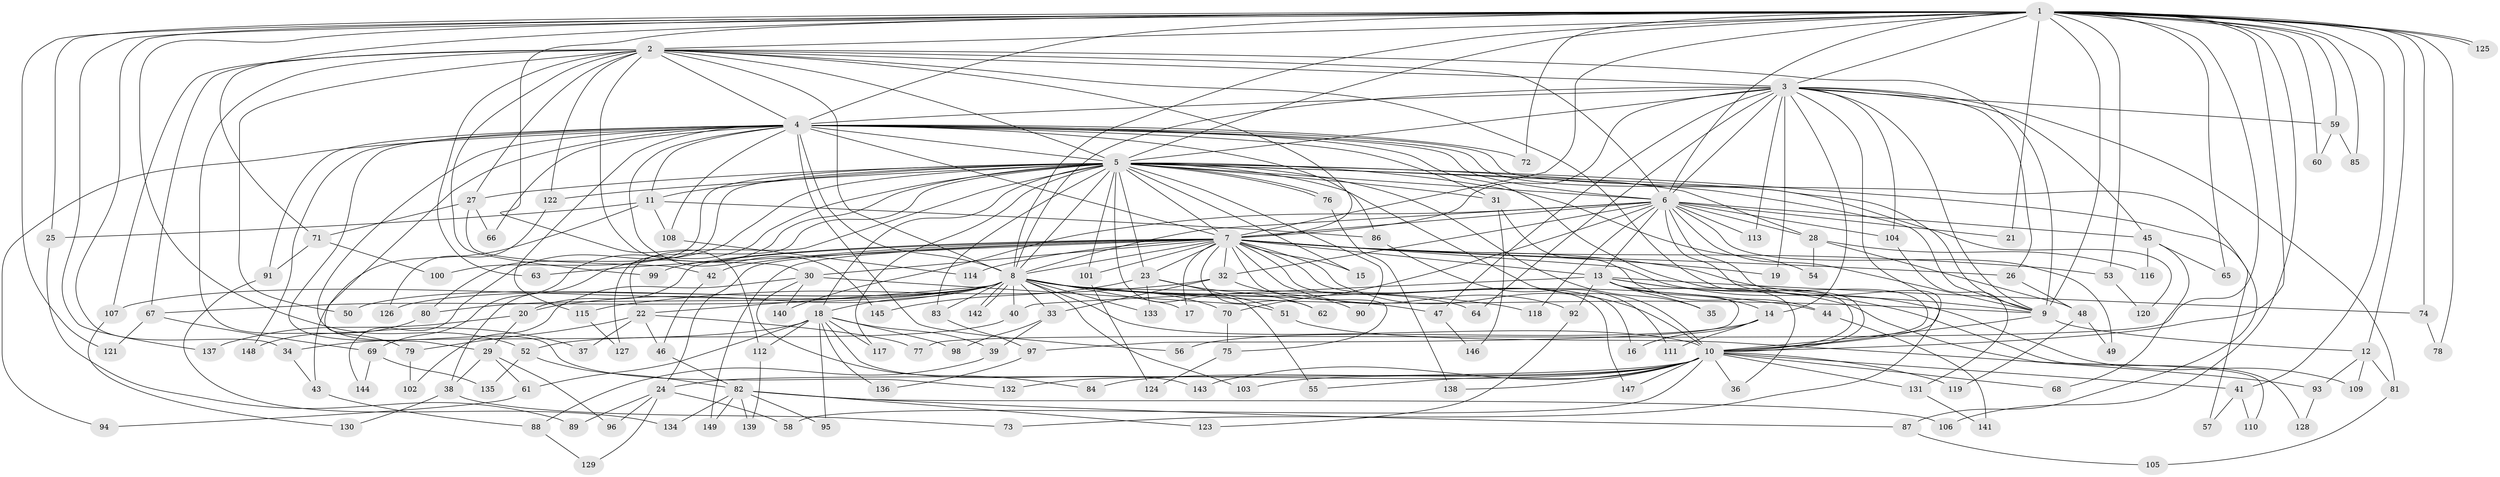 // Generated by graph-tools (version 1.1) at 2025/13/03/09/25 04:13:50]
// undirected, 149 vertices, 323 edges
graph export_dot {
graph [start="1"]
  node [color=gray90,style=filled];
  1;
  2;
  3;
  4;
  5;
  6;
  7;
  8;
  9;
  10;
  11;
  12;
  13;
  14;
  15;
  16;
  17;
  18;
  19;
  20;
  21;
  22;
  23;
  24;
  25;
  26;
  27;
  28;
  29;
  30;
  31;
  32;
  33;
  34;
  35;
  36;
  37;
  38;
  39;
  40;
  41;
  42;
  43;
  44;
  45;
  46;
  47;
  48;
  49;
  50;
  51;
  52;
  53;
  54;
  55;
  56;
  57;
  58;
  59;
  60;
  61;
  62;
  63;
  64;
  65;
  66;
  67;
  68;
  69;
  70;
  71;
  72;
  73;
  74;
  75;
  76;
  77;
  78;
  79;
  80;
  81;
  82;
  83;
  84;
  85;
  86;
  87;
  88;
  89;
  90;
  91;
  92;
  93;
  94;
  95;
  96;
  97;
  98;
  99;
  100;
  101;
  102;
  103;
  104;
  105;
  106;
  107;
  108;
  109;
  110;
  111;
  112;
  113;
  114;
  115;
  116;
  117;
  118;
  119;
  120;
  121;
  122;
  123;
  124;
  125;
  126;
  127;
  128;
  129;
  130;
  131;
  132;
  133;
  134;
  135;
  136;
  137;
  138;
  139;
  140;
  141;
  142;
  143;
  144;
  145;
  146;
  147;
  148;
  149;
  1 -- 2;
  1 -- 3;
  1 -- 4;
  1 -- 5;
  1 -- 6;
  1 -- 7;
  1 -- 8;
  1 -- 9;
  1 -- 10;
  1 -- 12;
  1 -- 21;
  1 -- 25;
  1 -- 34;
  1 -- 41;
  1 -- 52;
  1 -- 53;
  1 -- 59;
  1 -- 60;
  1 -- 65;
  1 -- 71;
  1 -- 72;
  1 -- 74;
  1 -- 77;
  1 -- 78;
  1 -- 85;
  1 -- 106;
  1 -- 112;
  1 -- 121;
  1 -- 125;
  1 -- 125;
  1 -- 137;
  2 -- 3;
  2 -- 4;
  2 -- 5;
  2 -- 6;
  2 -- 7;
  2 -- 8;
  2 -- 9;
  2 -- 10;
  2 -- 27;
  2 -- 30;
  2 -- 50;
  2 -- 63;
  2 -- 67;
  2 -- 79;
  2 -- 99;
  2 -- 107;
  2 -- 122;
  3 -- 4;
  3 -- 5;
  3 -- 6;
  3 -- 7;
  3 -- 8;
  3 -- 9;
  3 -- 10;
  3 -- 14;
  3 -- 19;
  3 -- 26;
  3 -- 45;
  3 -- 47;
  3 -- 59;
  3 -- 64;
  3 -- 81;
  3 -- 104;
  3 -- 113;
  4 -- 5;
  4 -- 6;
  4 -- 7;
  4 -- 8;
  4 -- 9;
  4 -- 10;
  4 -- 11;
  4 -- 29;
  4 -- 31;
  4 -- 37;
  4 -- 56;
  4 -- 66;
  4 -- 72;
  4 -- 86;
  4 -- 87;
  4 -- 91;
  4 -- 94;
  4 -- 108;
  4 -- 115;
  4 -- 132;
  4 -- 145;
  4 -- 148;
  5 -- 6;
  5 -- 7;
  5 -- 8;
  5 -- 9;
  5 -- 10;
  5 -- 11;
  5 -- 15;
  5 -- 18;
  5 -- 22;
  5 -- 23;
  5 -- 27;
  5 -- 28;
  5 -- 31;
  5 -- 35;
  5 -- 38;
  5 -- 54;
  5 -- 55;
  5 -- 57;
  5 -- 69;
  5 -- 76;
  5 -- 76;
  5 -- 80;
  5 -- 83;
  5 -- 90;
  5 -- 100;
  5 -- 101;
  5 -- 117;
  5 -- 120;
  5 -- 122;
  5 -- 127;
  5 -- 144;
  6 -- 7;
  6 -- 8;
  6 -- 9;
  6 -- 10;
  6 -- 13;
  6 -- 21;
  6 -- 28;
  6 -- 32;
  6 -- 45;
  6 -- 49;
  6 -- 70;
  6 -- 73;
  6 -- 104;
  6 -- 113;
  6 -- 118;
  6 -- 140;
  7 -- 8;
  7 -- 9;
  7 -- 10;
  7 -- 13;
  7 -- 15;
  7 -- 16;
  7 -- 17;
  7 -- 19;
  7 -- 20;
  7 -- 23;
  7 -- 24;
  7 -- 26;
  7 -- 30;
  7 -- 32;
  7 -- 42;
  7 -- 53;
  7 -- 62;
  7 -- 63;
  7 -- 75;
  7 -- 92;
  7 -- 99;
  7 -- 101;
  7 -- 109;
  7 -- 114;
  7 -- 147;
  7 -- 149;
  8 -- 9;
  8 -- 10;
  8 -- 17;
  8 -- 18;
  8 -- 20;
  8 -- 22;
  8 -- 33;
  8 -- 40;
  8 -- 44;
  8 -- 47;
  8 -- 50;
  8 -- 64;
  8 -- 67;
  8 -- 70;
  8 -- 80;
  8 -- 83;
  8 -- 103;
  8 -- 107;
  8 -- 118;
  8 -- 126;
  8 -- 133;
  8 -- 142;
  8 -- 142;
  9 -- 10;
  9 -- 12;
  10 -- 24;
  10 -- 36;
  10 -- 41;
  10 -- 55;
  10 -- 58;
  10 -- 68;
  10 -- 84;
  10 -- 103;
  10 -- 119;
  10 -- 131;
  10 -- 132;
  10 -- 138;
  10 -- 143;
  10 -- 147;
  11 -- 25;
  11 -- 43;
  11 -- 86;
  11 -- 108;
  12 -- 81;
  12 -- 93;
  12 -- 109;
  13 -- 14;
  13 -- 35;
  13 -- 36;
  13 -- 40;
  13 -- 74;
  13 -- 92;
  13 -- 97;
  13 -- 110;
  13 -- 128;
  14 -- 16;
  14 -- 56;
  14 -- 111;
  18 -- 34;
  18 -- 39;
  18 -- 61;
  18 -- 95;
  18 -- 98;
  18 -- 112;
  18 -- 117;
  18 -- 136;
  18 -- 143;
  20 -- 29;
  20 -- 137;
  22 -- 37;
  22 -- 46;
  22 -- 77;
  22 -- 79;
  23 -- 51;
  23 -- 62;
  23 -- 133;
  23 -- 145;
  24 -- 58;
  24 -- 89;
  24 -- 96;
  24 -- 129;
  25 -- 89;
  26 -- 48;
  27 -- 42;
  27 -- 66;
  27 -- 71;
  28 -- 48;
  28 -- 54;
  28 -- 116;
  29 -- 38;
  29 -- 61;
  29 -- 96;
  30 -- 51;
  30 -- 84;
  30 -- 102;
  30 -- 140;
  31 -- 44;
  31 -- 146;
  32 -- 33;
  32 -- 90;
  32 -- 115;
  33 -- 39;
  33 -- 98;
  34 -- 43;
  38 -- 73;
  38 -- 130;
  39 -- 88;
  40 -- 52;
  41 -- 57;
  41 -- 110;
  42 -- 46;
  43 -- 88;
  44 -- 141;
  45 -- 65;
  45 -- 68;
  45 -- 116;
  46 -- 82;
  47 -- 146;
  48 -- 49;
  48 -- 119;
  51 -- 93;
  52 -- 82;
  52 -- 135;
  53 -- 120;
  59 -- 60;
  59 -- 85;
  61 -- 94;
  67 -- 69;
  67 -- 121;
  69 -- 135;
  69 -- 144;
  70 -- 75;
  71 -- 91;
  71 -- 100;
  74 -- 78;
  75 -- 124;
  76 -- 138;
  79 -- 102;
  80 -- 148;
  81 -- 105;
  82 -- 87;
  82 -- 95;
  82 -- 106;
  82 -- 123;
  82 -- 134;
  82 -- 139;
  82 -- 149;
  83 -- 97;
  86 -- 111;
  87 -- 105;
  88 -- 129;
  91 -- 134;
  92 -- 123;
  93 -- 128;
  97 -- 136;
  101 -- 124;
  104 -- 131;
  107 -- 130;
  108 -- 114;
  112 -- 139;
  115 -- 127;
  122 -- 126;
  131 -- 141;
}
